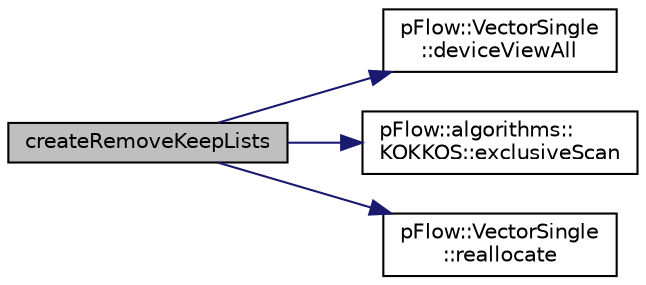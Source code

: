 digraph "createRemoveKeepLists"
{
 // LATEX_PDF_SIZE
  edge [fontname="Helvetica",fontsize="10",labelfontname="Helvetica",labelfontsize="10"];
  node [fontname="Helvetica",fontsize="10",shape=record];
  rankdir="LR";
  Node1 [label="createRemoveKeepLists",height=0.2,width=0.4,color="black", fillcolor="grey75", style="filled", fontcolor="black",tooltip=" "];
  Node1 -> Node2 [color="midnightblue",fontsize="10",style="solid",fontname="Helvetica"];
  Node2 [label="pFlow::VectorSingle\l::deviceViewAll",height=0.2,width=0.4,color="black", fillcolor="white", style="filled",URL="$classpFlow_1_1VectorSingle.html#a51122b76468e0c5f19ea69c5c0ca6cf4",tooltip="Device view range [0,capcity)"];
  Node1 -> Node3 [color="midnightblue",fontsize="10",style="solid",fontname="Helvetica"];
  Node3 [label="pFlow::algorithms::\lKOKKOS::exclusiveScan",height=0.2,width=0.4,color="black", fillcolor="white", style="filled",URL="$namespacepFlow_1_1algorithms_1_1KOKKOS.html#aae0922261eb9c497220bda3759d1aba9",tooltip=" "];
  Node1 -> Node4 [color="midnightblue",fontsize="10",style="solid",fontname="Helvetica"];
  Node4 [label="pFlow::VectorSingle\l::reallocate",height=0.2,width=0.4,color="black", fillcolor="white", style="filled",URL="$classpFlow_1_1VectorSingle.html#a607693313d6278c7060e898ad6adad43",tooltip="Reallocate memory to new cap and set size to 0."];
}
